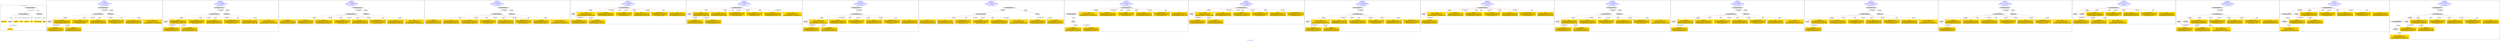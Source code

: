 digraph n0 {
fontcolor="blue"
remincross="true"
label="s22-s-moca.xml"
subgraph cluster_0 {
label="1-correct model"
n2[style="filled",color="white",fillcolor="lightgray",label="CulturalHeritageObject1"];
n3[shape="plaintext",style="filled",fillcolor="gold",label="creationDate"];
n4[style="filled",color="white",fillcolor="lightgray",label="Person1"];
n5[shape="plaintext",style="filled",fillcolor="gold",label="Dimensions"];
n6[shape="plaintext",style="filled",fillcolor="gold",label="Process"];
n7[shape="plaintext",style="filled",fillcolor="gold",label="Provenance"];
n8[shape="plaintext",style="filled",fillcolor="gold",label="title"];
n9[shape="plaintext",style="filled",fillcolor="gold",label="Assension_Number"];
n10[shape="plaintext",style="filled",fillcolor="gold",label="Artist_Name"];
n11[style="filled",color="white",fillcolor="lightgray",label="EuropeanaAggregation1"];
n12[style="filled",color="white",fillcolor="lightgray",label="WebResource1"];
n13[shape="plaintext",style="filled",fillcolor="gold",label="image"];
}
subgraph cluster_1 {
label="candidate 0\nlink coherence:1.0\nnode coherence:1.0\nconfidence:0.5506748603914564\nmapping score:0.6210582867971521\ncost:10.99951\n-precision:0.82-recall:0.82"
n15[style="filled",color="white",fillcolor="lightgray",label="CulturalHeritageObject1"];
n16[style="filled",color="white",fillcolor="lightgray",label="Person1"];
n17[style="filled",color="white",fillcolor="lightgray",label="EuropeanaAggregation1"];
n18[style="filled",color="white",fillcolor="lightgray",label="WebResource1"];
n19[shape="plaintext",style="filled",fillcolor="gold",label="Artist_Name\n[Person,nameOfThePerson,0.509]\n[CulturalHeritageObject,description,0.167]\n[CulturalHeritageObject,provenance,0.162]\n[CulturalHeritageObject,title,0.161]"];
n20[shape="plaintext",style="filled",fillcolor="gold",label="creationDate\n[Person,dateOfDeath,0.441]\n[CulturalHeritageObject,created,0.359]\n[CulturalHeritageObject,provenance,0.153]\n[Person,biographicalInformation,0.048]"];
n21[shape="plaintext",style="filled",fillcolor="gold",label="Dimensions\n[CulturalHeritageObject,extent,0.771]\n[CulturalHeritageObject,accessionNumber,0.1]\n[CulturalHeritageObject,description,0.07]\n[CulturalHeritageObject,medium,0.058]"];
n22[shape="plaintext",style="filled",fillcolor="gold",label="Provenance\n[CulturalHeritageObject,provenance,0.488]\n[CulturalHeritageObject,title,0.23]\n[CulturalHeritageObject,description,0.147]\n[Concept,prefLabel,0.135]"];
n23[shape="plaintext",style="filled",fillcolor="gold",label="image\n[WebResource,classLink,0.557]\n[Document,classLink,0.355]\n[CulturalHeritageObject,provenance,0.056]\n[CulturalHeritageObject,accessionNumber,0.032]"];
n24[shape="plaintext",style="filled",fillcolor="gold",label="Process\n[CulturalHeritageObject,medium,0.77]\n[CulturalHeritageObject,description,0.113]\n[Person,biographicalInformation,0.064]\n[CulturalHeritageObject,provenance,0.053]"];
n25[shape="plaintext",style="filled",fillcolor="gold",label="Assension_Number\n[CulturalHeritageObject,provenance,0.505]\n[CulturalHeritageObject,title,0.203]\n[CulturalHeritageObject,description,0.149]\n[Concept,prefLabel,0.143]"];
n26[shape="plaintext",style="filled",fillcolor="gold",label="title\n[CulturalHeritageObject,title,0.364]\n[CulturalHeritageObject,description,0.351]\n[Person,biographicalInformation,0.189]\n[CulturalHeritageObject,provenance,0.096]"];
}
subgraph cluster_2 {
label="candidate 1\nlink coherence:1.0\nnode coherence:1.0\nconfidence:0.5506748603914564\nmapping score:0.6210582867971521\ncost:10.99965\n-precision:0.82-recall:0.82"
n28[style="filled",color="white",fillcolor="lightgray",label="CulturalHeritageObject1"];
n29[style="filled",color="white",fillcolor="lightgray",label="Person1"];
n30[style="filled",color="white",fillcolor="lightgray",label="EuropeanaAggregation1"];
n31[style="filled",color="white",fillcolor="lightgray",label="WebResource2"];
n32[shape="plaintext",style="filled",fillcolor="gold",label="Artist_Name\n[Person,nameOfThePerson,0.509]\n[CulturalHeritageObject,description,0.167]\n[CulturalHeritageObject,provenance,0.162]\n[CulturalHeritageObject,title,0.161]"];
n33[shape="plaintext",style="filled",fillcolor="gold",label="creationDate\n[Person,dateOfDeath,0.441]\n[CulturalHeritageObject,created,0.359]\n[CulturalHeritageObject,provenance,0.153]\n[Person,biographicalInformation,0.048]"];
n34[shape="plaintext",style="filled",fillcolor="gold",label="image\n[WebResource,classLink,0.557]\n[Document,classLink,0.355]\n[CulturalHeritageObject,provenance,0.056]\n[CulturalHeritageObject,accessionNumber,0.032]"];
n35[shape="plaintext",style="filled",fillcolor="gold",label="Dimensions\n[CulturalHeritageObject,extent,0.771]\n[CulturalHeritageObject,accessionNumber,0.1]\n[CulturalHeritageObject,description,0.07]\n[CulturalHeritageObject,medium,0.058]"];
n36[shape="plaintext",style="filled",fillcolor="gold",label="Provenance\n[CulturalHeritageObject,provenance,0.488]\n[CulturalHeritageObject,title,0.23]\n[CulturalHeritageObject,description,0.147]\n[Concept,prefLabel,0.135]"];
n37[shape="plaintext",style="filled",fillcolor="gold",label="Process\n[CulturalHeritageObject,medium,0.77]\n[CulturalHeritageObject,description,0.113]\n[Person,biographicalInformation,0.064]\n[CulturalHeritageObject,provenance,0.053]"];
n38[shape="plaintext",style="filled",fillcolor="gold",label="Assension_Number\n[CulturalHeritageObject,provenance,0.505]\n[CulturalHeritageObject,title,0.203]\n[CulturalHeritageObject,description,0.149]\n[Concept,prefLabel,0.143]"];
n39[shape="plaintext",style="filled",fillcolor="gold",label="title\n[CulturalHeritageObject,title,0.364]\n[CulturalHeritageObject,description,0.351]\n[Person,biographicalInformation,0.189]\n[CulturalHeritageObject,provenance,0.096]"];
}
subgraph cluster_3 {
label="candidate 10\nlink coherence:1.0\nnode coherence:1.0\nconfidence:0.49768461885653004\nmapping score:0.62422820628551\ncost:9.9997\n-precision:0.8-recall:0.73"
n41[style="filled",color="white",fillcolor="lightgray",label="EuropeanaAggregation1"];
n42[style="filled",color="white",fillcolor="lightgray",label="CulturalHeritageObject1"];
n43[style="filled",color="white",fillcolor="lightgray",label="WebResource1"];
n44[shape="plaintext",style="filled",fillcolor="gold",label="creationDate\n[Person,dateOfDeath,0.441]\n[CulturalHeritageObject,created,0.359]\n[CulturalHeritageObject,provenance,0.153]\n[Person,biographicalInformation,0.048]"];
n45[shape="plaintext",style="filled",fillcolor="gold",label="Artist_Name\n[Person,nameOfThePerson,0.509]\n[CulturalHeritageObject,description,0.167]\n[CulturalHeritageObject,provenance,0.162]\n[CulturalHeritageObject,title,0.161]"];
n46[shape="plaintext",style="filled",fillcolor="gold",label="Dimensions\n[CulturalHeritageObject,extent,0.771]\n[CulturalHeritageObject,accessionNumber,0.1]\n[CulturalHeritageObject,description,0.07]\n[CulturalHeritageObject,medium,0.058]"];
n47[shape="plaintext",style="filled",fillcolor="gold",label="Provenance\n[CulturalHeritageObject,provenance,0.488]\n[CulturalHeritageObject,title,0.23]\n[CulturalHeritageObject,description,0.147]\n[Concept,prefLabel,0.135]"];
n48[shape="plaintext",style="filled",fillcolor="gold",label="image\n[WebResource,classLink,0.557]\n[Document,classLink,0.355]\n[CulturalHeritageObject,provenance,0.056]\n[CulturalHeritageObject,accessionNumber,0.032]"];
n49[shape="plaintext",style="filled",fillcolor="gold",label="Process\n[CulturalHeritageObject,medium,0.77]\n[CulturalHeritageObject,description,0.113]\n[Person,biographicalInformation,0.064]\n[CulturalHeritageObject,provenance,0.053]"];
n50[shape="plaintext",style="filled",fillcolor="gold",label="Assension_Number\n[CulturalHeritageObject,provenance,0.505]\n[CulturalHeritageObject,title,0.203]\n[CulturalHeritageObject,description,0.149]\n[Concept,prefLabel,0.143]"];
n51[shape="plaintext",style="filled",fillcolor="gold",label="title\n[CulturalHeritageObject,title,0.364]\n[CulturalHeritageObject,description,0.351]\n[Person,biographicalInformation,0.189]\n[CulturalHeritageObject,provenance,0.096]"];
}
subgraph cluster_4 {
label="candidate 11\nlink coherence:1.0\nnode coherence:1.0\nconfidence:0.49536230987787516\nmapping score:0.6234541032926251\ncost:9.9997\n-precision:0.7-recall:0.64"
n53[style="filled",color="white",fillcolor="lightgray",label="EuropeanaAggregation1"];
n54[style="filled",color="white",fillcolor="lightgray",label="CulturalHeritageObject1"];
n55[style="filled",color="white",fillcolor="lightgray",label="WebResource1"];
n56[shape="plaintext",style="filled",fillcolor="gold",label="creationDate\n[Person,dateOfDeath,0.441]\n[CulturalHeritageObject,created,0.359]\n[CulturalHeritageObject,provenance,0.153]\n[Person,biographicalInformation,0.048]"];
n57[shape="plaintext",style="filled",fillcolor="gold",label="title\n[CulturalHeritageObject,title,0.364]\n[CulturalHeritageObject,description,0.351]\n[Person,biographicalInformation,0.189]\n[CulturalHeritageObject,provenance,0.096]"];
n58[shape="plaintext",style="filled",fillcolor="gold",label="Dimensions\n[CulturalHeritageObject,extent,0.771]\n[CulturalHeritageObject,accessionNumber,0.1]\n[CulturalHeritageObject,description,0.07]\n[CulturalHeritageObject,medium,0.058]"];
n59[shape="plaintext",style="filled",fillcolor="gold",label="Provenance\n[CulturalHeritageObject,provenance,0.488]\n[CulturalHeritageObject,title,0.23]\n[CulturalHeritageObject,description,0.147]\n[Concept,prefLabel,0.135]"];
n60[shape="plaintext",style="filled",fillcolor="gold",label="image\n[WebResource,classLink,0.557]\n[Document,classLink,0.355]\n[CulturalHeritageObject,provenance,0.056]\n[CulturalHeritageObject,accessionNumber,0.032]"];
n61[shape="plaintext",style="filled",fillcolor="gold",label="Process\n[CulturalHeritageObject,medium,0.77]\n[CulturalHeritageObject,description,0.113]\n[Person,biographicalInformation,0.064]\n[CulturalHeritageObject,provenance,0.053]"];
n62[shape="plaintext",style="filled",fillcolor="gold",label="Assension_Number\n[CulturalHeritageObject,provenance,0.505]\n[CulturalHeritageObject,title,0.203]\n[CulturalHeritageObject,description,0.149]\n[Concept,prefLabel,0.143]"];
n63[shape="plaintext",style="filled",fillcolor="gold",label="Artist_Name\n[Person,nameOfThePerson,0.509]\n[CulturalHeritageObject,description,0.167]\n[CulturalHeritageObject,provenance,0.162]\n[CulturalHeritageObject,title,0.161]"];
}
subgraph cluster_5 {
label="candidate 12\nlink coherence:1.0\nnode coherence:1.0\nconfidence:0.4849795145654462\nmapping score:0.6199931715218154\ncost:8.99981\n-precision:0.67-recall:0.55"
n65[style="filled",color="white",fillcolor="lightgray",label="CulturalHeritageObject1"];
n66[style="filled",color="white",fillcolor="lightgray",label="Person1"];
n67[shape="plaintext",style="filled",fillcolor="gold",label="Artist_Name\n[Person,nameOfThePerson,0.509]\n[CulturalHeritageObject,description,0.167]\n[CulturalHeritageObject,provenance,0.162]\n[CulturalHeritageObject,title,0.161]"];
n68[shape="plaintext",style="filled",fillcolor="gold",label="image\n[WebResource,classLink,0.557]\n[Document,classLink,0.355]\n[CulturalHeritageObject,provenance,0.056]\n[CulturalHeritageObject,accessionNumber,0.032]"];
n69[shape="plaintext",style="filled",fillcolor="gold",label="creationDate\n[Person,dateOfDeath,0.441]\n[CulturalHeritageObject,created,0.359]\n[CulturalHeritageObject,provenance,0.153]\n[Person,biographicalInformation,0.048]"];
n70[shape="plaintext",style="filled",fillcolor="gold",label="Dimensions\n[CulturalHeritageObject,extent,0.771]\n[CulturalHeritageObject,accessionNumber,0.1]\n[CulturalHeritageObject,description,0.07]\n[CulturalHeritageObject,medium,0.058]"];
n71[shape="plaintext",style="filled",fillcolor="gold",label="Provenance\n[CulturalHeritageObject,provenance,0.488]\n[CulturalHeritageObject,title,0.23]\n[CulturalHeritageObject,description,0.147]\n[Concept,prefLabel,0.135]"];
n72[shape="plaintext",style="filled",fillcolor="gold",label="Process\n[CulturalHeritageObject,medium,0.77]\n[CulturalHeritageObject,description,0.113]\n[Person,biographicalInformation,0.064]\n[CulturalHeritageObject,provenance,0.053]"];
n73[shape="plaintext",style="filled",fillcolor="gold",label="Assension_Number\n[CulturalHeritageObject,provenance,0.505]\n[CulturalHeritageObject,title,0.203]\n[CulturalHeritageObject,description,0.149]\n[Concept,prefLabel,0.143]"];
n74[shape="plaintext",style="filled",fillcolor="gold",label="title\n[CulturalHeritageObject,title,0.364]\n[CulturalHeritageObject,description,0.351]\n[Person,biographicalInformation,0.189]\n[CulturalHeritageObject,provenance,0.096]"];
}
subgraph cluster_6 {
label="candidate 13\nlink coherence:1.0\nnode coherence:1.0\nconfidence:0.4849795145654462\nmapping score:0.6199931715218154\ncost:9.0\n-precision:0.67-recall:0.55"
n76[style="filled",color="white",fillcolor="lightgray",label="CulturalHeritageObject2"];
n77[style="filled",color="white",fillcolor="lightgray",label="Person2"];
n78[shape="plaintext",style="filled",fillcolor="gold",label="Process\n[CulturalHeritageObject,medium,0.77]\n[CulturalHeritageObject,description,0.113]\n[Person,biographicalInformation,0.064]\n[CulturalHeritageObject,provenance,0.053]"];
n79[shape="plaintext",style="filled",fillcolor="gold",label="title\n[CulturalHeritageObject,title,0.364]\n[CulturalHeritageObject,description,0.351]\n[Person,biographicalInformation,0.189]\n[CulturalHeritageObject,provenance,0.096]"];
n80[shape="plaintext",style="filled",fillcolor="gold",label="Assension_Number\n[CulturalHeritageObject,provenance,0.505]\n[CulturalHeritageObject,title,0.203]\n[CulturalHeritageObject,description,0.149]\n[Concept,prefLabel,0.143]"];
n81[shape="plaintext",style="filled",fillcolor="gold",label="creationDate\n[Person,dateOfDeath,0.441]\n[CulturalHeritageObject,created,0.359]\n[CulturalHeritageObject,provenance,0.153]\n[Person,biographicalInformation,0.048]"];
n82[shape="plaintext",style="filled",fillcolor="gold",label="Provenance\n[CulturalHeritageObject,provenance,0.488]\n[CulturalHeritageObject,title,0.23]\n[CulturalHeritageObject,description,0.147]\n[Concept,prefLabel,0.135]"];
n83[shape="plaintext",style="filled",fillcolor="gold",label="Artist_Name\n[Person,nameOfThePerson,0.509]\n[CulturalHeritageObject,description,0.167]\n[CulturalHeritageObject,provenance,0.162]\n[CulturalHeritageObject,title,0.161]"];
n84[shape="plaintext",style="filled",fillcolor="gold",label="Dimensions\n[CulturalHeritageObject,extent,0.771]\n[CulturalHeritageObject,accessionNumber,0.1]\n[CulturalHeritageObject,description,0.07]\n[CulturalHeritageObject,medium,0.058]"];
n85[shape="plaintext",style="filled",fillcolor="gold",label="image\n[WebResource,classLink,0.557]\n[Document,classLink,0.355]\n[CulturalHeritageObject,provenance,0.056]\n[CulturalHeritageObject,accessionNumber,0.032]"];
}
subgraph cluster_7 {
label="candidate 14\nlink coherence:1.0\nnode coherence:1.0\nconfidence:0.4849795145654462\nmapping score:0.6199931715218154\ncost:9.99966\n-precision:0.7-recall:0.64"
n87[style="filled",color="white",fillcolor="lightgray",label="CulturalHeritageObject1"];
n88[style="filled",color="white",fillcolor="lightgray",label="Person1"];
n89[style="filled",color="white",fillcolor="lightgray",label="EuropeanaAggregation1"];
n90[shape="plaintext",style="filled",fillcolor="gold",label="Artist_Name\n[Person,nameOfThePerson,0.509]\n[CulturalHeritageObject,description,0.167]\n[CulturalHeritageObject,provenance,0.162]\n[CulturalHeritageObject,title,0.161]"];
n91[shape="plaintext",style="filled",fillcolor="gold",label="image\n[WebResource,classLink,0.557]\n[Document,classLink,0.355]\n[CulturalHeritageObject,provenance,0.056]\n[CulturalHeritageObject,accessionNumber,0.032]"];
n92[shape="plaintext",style="filled",fillcolor="gold",label="creationDate\n[Person,dateOfDeath,0.441]\n[CulturalHeritageObject,created,0.359]\n[CulturalHeritageObject,provenance,0.153]\n[Person,biographicalInformation,0.048]"];
n93[shape="plaintext",style="filled",fillcolor="gold",label="Dimensions\n[CulturalHeritageObject,extent,0.771]\n[CulturalHeritageObject,accessionNumber,0.1]\n[CulturalHeritageObject,description,0.07]\n[CulturalHeritageObject,medium,0.058]"];
n94[shape="plaintext",style="filled",fillcolor="gold",label="Provenance\n[CulturalHeritageObject,provenance,0.488]\n[CulturalHeritageObject,title,0.23]\n[CulturalHeritageObject,description,0.147]\n[Concept,prefLabel,0.135]"];
n95[shape="plaintext",style="filled",fillcolor="gold",label="Process\n[CulturalHeritageObject,medium,0.77]\n[CulturalHeritageObject,description,0.113]\n[Person,biographicalInformation,0.064]\n[CulturalHeritageObject,provenance,0.053]"];
n96[shape="plaintext",style="filled",fillcolor="gold",label="Assension_Number\n[CulturalHeritageObject,provenance,0.505]\n[CulturalHeritageObject,title,0.203]\n[CulturalHeritageObject,description,0.149]\n[Concept,prefLabel,0.143]"];
n97[shape="plaintext",style="filled",fillcolor="gold",label="title\n[CulturalHeritageObject,title,0.364]\n[CulturalHeritageObject,description,0.351]\n[Person,biographicalInformation,0.189]\n[CulturalHeritageObject,provenance,0.096]"];
}
subgraph cluster_8 {
label="candidate 15\nlink coherence:1.0\nnode coherence:1.0\nconfidence:0.4849795145654462\nmapping score:0.6199931715218154\ncost:9.99978\n-precision:0.5-recall:0.45"
n99[style="filled",color="white",fillcolor="lightgray",label="CulturalHeritageObject1"];
n100[style="filled",color="white",fillcolor="lightgray",label="CulturalHeritageObject2"];
n101[style="filled",color="white",fillcolor="lightgray",label="Person1"];
n102[shape="plaintext",style="filled",fillcolor="gold",label="Process\n[CulturalHeritageObject,medium,0.77]\n[CulturalHeritageObject,description,0.113]\n[Person,biographicalInformation,0.064]\n[CulturalHeritageObject,provenance,0.053]"];
n103[shape="plaintext",style="filled",fillcolor="gold",label="Artist_Name\n[Person,nameOfThePerson,0.509]\n[CulturalHeritageObject,description,0.167]\n[CulturalHeritageObject,provenance,0.162]\n[CulturalHeritageObject,title,0.161]"];
n104[shape="plaintext",style="filled",fillcolor="gold",label="title\n[CulturalHeritageObject,title,0.364]\n[CulturalHeritageObject,description,0.351]\n[Person,biographicalInformation,0.189]\n[CulturalHeritageObject,provenance,0.096]"];
n105[shape="plaintext",style="filled",fillcolor="gold",label="Assension_Number\n[CulturalHeritageObject,provenance,0.505]\n[CulturalHeritageObject,title,0.203]\n[CulturalHeritageObject,description,0.149]\n[Concept,prefLabel,0.143]"];
n106[shape="plaintext",style="filled",fillcolor="gold",label="creationDate\n[Person,dateOfDeath,0.441]\n[CulturalHeritageObject,created,0.359]\n[CulturalHeritageObject,provenance,0.153]\n[Person,biographicalInformation,0.048]"];
n107[shape="plaintext",style="filled",fillcolor="gold",label="Provenance\n[CulturalHeritageObject,provenance,0.488]\n[CulturalHeritageObject,title,0.23]\n[CulturalHeritageObject,description,0.147]\n[Concept,prefLabel,0.135]"];
n108[shape="plaintext",style="filled",fillcolor="gold",label="Dimensions\n[CulturalHeritageObject,extent,0.771]\n[CulturalHeritageObject,accessionNumber,0.1]\n[CulturalHeritageObject,description,0.07]\n[CulturalHeritageObject,medium,0.058]"];
n109[shape="plaintext",style="filled",fillcolor="gold",label="image\n[WebResource,classLink,0.557]\n[Document,classLink,0.355]\n[CulturalHeritageObject,provenance,0.056]\n[CulturalHeritageObject,accessionNumber,0.032]"];
}
subgraph cluster_9 {
label="candidate 16\nlink coherence:1.0\nnode coherence:1.0\nconfidence:0.4849795145654462\nmapping score:0.6199931715218154\ncost:9.99997\n-precision:0.5-recall:0.45"
n111[style="filled",color="white",fillcolor="lightgray",label="CulturalHeritageObject1"];
n112[style="filled",color="white",fillcolor="lightgray",label="CulturalHeritageObject2"];
n113[style="filled",color="white",fillcolor="lightgray",label="Person2"];
n114[shape="plaintext",style="filled",fillcolor="gold",label="image\n[WebResource,classLink,0.557]\n[Document,classLink,0.355]\n[CulturalHeritageObject,provenance,0.056]\n[CulturalHeritageObject,accessionNumber,0.032]"];
n115[shape="plaintext",style="filled",fillcolor="gold",label="creationDate\n[Person,dateOfDeath,0.441]\n[CulturalHeritageObject,created,0.359]\n[CulturalHeritageObject,provenance,0.153]\n[Person,biographicalInformation,0.048]"];
n116[shape="plaintext",style="filled",fillcolor="gold",label="Dimensions\n[CulturalHeritageObject,extent,0.771]\n[CulturalHeritageObject,accessionNumber,0.1]\n[CulturalHeritageObject,description,0.07]\n[CulturalHeritageObject,medium,0.058]"];
n117[shape="plaintext",style="filled",fillcolor="gold",label="Provenance\n[CulturalHeritageObject,provenance,0.488]\n[CulturalHeritageObject,title,0.23]\n[CulturalHeritageObject,description,0.147]\n[Concept,prefLabel,0.135]"];
n118[shape="plaintext",style="filled",fillcolor="gold",label="Artist_Name\n[Person,nameOfThePerson,0.509]\n[CulturalHeritageObject,description,0.167]\n[CulturalHeritageObject,provenance,0.162]\n[CulturalHeritageObject,title,0.161]"];
n119[shape="plaintext",style="filled",fillcolor="gold",label="Process\n[CulturalHeritageObject,medium,0.77]\n[CulturalHeritageObject,description,0.113]\n[Person,biographicalInformation,0.064]\n[CulturalHeritageObject,provenance,0.053]"];
n120[shape="plaintext",style="filled",fillcolor="gold",label="Assension_Number\n[CulturalHeritageObject,provenance,0.505]\n[CulturalHeritageObject,title,0.203]\n[CulturalHeritageObject,description,0.149]\n[Concept,prefLabel,0.143]"];
n121[shape="plaintext",style="filled",fillcolor="gold",label="title\n[CulturalHeritageObject,title,0.364]\n[CulturalHeritageObject,description,0.351]\n[Person,biographicalInformation,0.189]\n[CulturalHeritageObject,provenance,0.096]"];
}
subgraph cluster_10 {
label="candidate 17\nlink coherence:1.0\nnode coherence:1.0\nconfidence:0.4833930790363911\nmapping score:0.6194643596787971\ncost:8.99981\n-precision:0.56-recall:0.45"
n123[style="filled",color="white",fillcolor="lightgray",label="CulturalHeritageObject1"];
n124[style="filled",color="white",fillcolor="lightgray",label="Person1"];
n125[shape="plaintext",style="filled",fillcolor="gold",label="Artist_Name\n[Person,nameOfThePerson,0.509]\n[CulturalHeritageObject,description,0.167]\n[CulturalHeritageObject,provenance,0.162]\n[CulturalHeritageObject,title,0.161]"];
n126[shape="plaintext",style="filled",fillcolor="gold",label="image\n[WebResource,classLink,0.557]\n[Document,classLink,0.355]\n[CulturalHeritageObject,provenance,0.056]\n[CulturalHeritageObject,accessionNumber,0.032]"];
n127[shape="plaintext",style="filled",fillcolor="gold",label="title\n[CulturalHeritageObject,title,0.364]\n[CulturalHeritageObject,description,0.351]\n[Person,biographicalInformation,0.189]\n[CulturalHeritageObject,provenance,0.096]"];
n128[shape="plaintext",style="filled",fillcolor="gold",label="creationDate\n[Person,dateOfDeath,0.441]\n[CulturalHeritageObject,created,0.359]\n[CulturalHeritageObject,provenance,0.153]\n[Person,biographicalInformation,0.048]"];
n129[shape="plaintext",style="filled",fillcolor="gold",label="Dimensions\n[CulturalHeritageObject,extent,0.771]\n[CulturalHeritageObject,accessionNumber,0.1]\n[CulturalHeritageObject,description,0.07]\n[CulturalHeritageObject,medium,0.058]"];
n130[shape="plaintext",style="filled",fillcolor="gold",label="Provenance\n[CulturalHeritageObject,provenance,0.488]\n[CulturalHeritageObject,title,0.23]\n[CulturalHeritageObject,description,0.147]\n[Concept,prefLabel,0.135]"];
n131[shape="plaintext",style="filled",fillcolor="gold",label="Process\n[CulturalHeritageObject,medium,0.77]\n[CulturalHeritageObject,description,0.113]\n[Person,biographicalInformation,0.064]\n[CulturalHeritageObject,provenance,0.053]"];
n132[shape="plaintext",style="filled",fillcolor="gold",label="Assension_Number\n[CulturalHeritageObject,provenance,0.505]\n[CulturalHeritageObject,title,0.203]\n[CulturalHeritageObject,description,0.149]\n[Concept,prefLabel,0.143]"];
}
subgraph cluster_11 {
label="candidate 18\nlink coherence:1.0\nnode coherence:1.0\nconfidence:0.4833930790363911\nmapping score:0.6194643596787971\ncost:9.99966\n-precision:0.6-recall:0.55"
n134[style="filled",color="white",fillcolor="lightgray",label="CulturalHeritageObject1"];
n135[style="filled",color="white",fillcolor="lightgray",label="Person1"];
n136[style="filled",color="white",fillcolor="lightgray",label="EuropeanaAggregation1"];
n137[shape="plaintext",style="filled",fillcolor="gold",label="Artist_Name\n[Person,nameOfThePerson,0.509]\n[CulturalHeritageObject,description,0.167]\n[CulturalHeritageObject,provenance,0.162]\n[CulturalHeritageObject,title,0.161]"];
n138[shape="plaintext",style="filled",fillcolor="gold",label="image\n[WebResource,classLink,0.557]\n[Document,classLink,0.355]\n[CulturalHeritageObject,provenance,0.056]\n[CulturalHeritageObject,accessionNumber,0.032]"];
n139[shape="plaintext",style="filled",fillcolor="gold",label="title\n[CulturalHeritageObject,title,0.364]\n[CulturalHeritageObject,description,0.351]\n[Person,biographicalInformation,0.189]\n[CulturalHeritageObject,provenance,0.096]"];
n140[shape="plaintext",style="filled",fillcolor="gold",label="creationDate\n[Person,dateOfDeath,0.441]\n[CulturalHeritageObject,created,0.359]\n[CulturalHeritageObject,provenance,0.153]\n[Person,biographicalInformation,0.048]"];
n141[shape="plaintext",style="filled",fillcolor="gold",label="Dimensions\n[CulturalHeritageObject,extent,0.771]\n[CulturalHeritageObject,accessionNumber,0.1]\n[CulturalHeritageObject,description,0.07]\n[CulturalHeritageObject,medium,0.058]"];
n142[shape="plaintext",style="filled",fillcolor="gold",label="Provenance\n[CulturalHeritageObject,provenance,0.488]\n[CulturalHeritageObject,title,0.23]\n[CulturalHeritageObject,description,0.147]\n[Concept,prefLabel,0.135]"];
n143[shape="plaintext",style="filled",fillcolor="gold",label="Process\n[CulturalHeritageObject,medium,0.77]\n[CulturalHeritageObject,description,0.113]\n[Person,biographicalInformation,0.064]\n[CulturalHeritageObject,provenance,0.053]"];
n144[shape="plaintext",style="filled",fillcolor="gold",label="Assension_Number\n[CulturalHeritageObject,provenance,0.505]\n[CulturalHeritageObject,title,0.203]\n[CulturalHeritageObject,description,0.149]\n[Concept,prefLabel,0.143]"];
}
subgraph cluster_12 {
label="candidate 19\nlink coherence:1.0\nnode coherence:1.0\nconfidence:0.4747322581217517\nmapping score:0.6165774193739172\ncost:8.99981\n-precision:0.78-recall:0.64"
n146[style="filled",color="white",fillcolor="lightgray",label="CulturalHeritageObject1"];
n147[style="filled",color="white",fillcolor="lightgray",label="Person1"];
n148[shape="plaintext",style="filled",fillcolor="gold",label="Artist_Name\n[Person,nameOfThePerson,0.509]\n[CulturalHeritageObject,description,0.167]\n[CulturalHeritageObject,provenance,0.162]\n[CulturalHeritageObject,title,0.161]"];
n149[shape="plaintext",style="filled",fillcolor="gold",label="image\n[WebResource,classLink,0.557]\n[Document,classLink,0.355]\n[CulturalHeritageObject,provenance,0.056]\n[CulturalHeritageObject,accessionNumber,0.032]"];
n150[shape="plaintext",style="filled",fillcolor="gold",label="creationDate\n[Person,dateOfDeath,0.441]\n[CulturalHeritageObject,created,0.359]\n[CulturalHeritageObject,provenance,0.153]\n[Person,biographicalInformation,0.048]"];
n151[shape="plaintext",style="filled",fillcolor="gold",label="Dimensions\n[CulturalHeritageObject,extent,0.771]\n[CulturalHeritageObject,accessionNumber,0.1]\n[CulturalHeritageObject,description,0.07]\n[CulturalHeritageObject,medium,0.058]"];
n152[shape="plaintext",style="filled",fillcolor="gold",label="Provenance\n[CulturalHeritageObject,provenance,0.488]\n[CulturalHeritageObject,title,0.23]\n[CulturalHeritageObject,description,0.147]\n[Concept,prefLabel,0.135]"];
n153[shape="plaintext",style="filled",fillcolor="gold",label="Process\n[CulturalHeritageObject,medium,0.77]\n[CulturalHeritageObject,description,0.113]\n[Person,biographicalInformation,0.064]\n[CulturalHeritageObject,provenance,0.053]"];
n154[shape="plaintext",style="filled",fillcolor="gold",label="Assension_Number\n[CulturalHeritageObject,provenance,0.505]\n[CulturalHeritageObject,title,0.203]\n[CulturalHeritageObject,description,0.149]\n[Concept,prefLabel,0.143]"];
n155[shape="plaintext",style="filled",fillcolor="gold",label="title\n[CulturalHeritageObject,title,0.364]\n[CulturalHeritageObject,description,0.351]\n[Person,biographicalInformation,0.189]\n[CulturalHeritageObject,provenance,0.096]"];
}
subgraph cluster_13 {
label="candidate 2\nlink coherence:1.0\nnode coherence:1.0\nconfidence:0.5490884248624014\nmapping score:0.6205294749541338\ncost:10.99951\n-precision:0.73-recall:0.73"
n157[style="filled",color="white",fillcolor="lightgray",label="CulturalHeritageObject1"];
n158[style="filled",color="white",fillcolor="lightgray",label="Person1"];
n159[style="filled",color="white",fillcolor="lightgray",label="EuropeanaAggregation1"];
n160[style="filled",color="white",fillcolor="lightgray",label="WebResource1"];
n161[shape="plaintext",style="filled",fillcolor="gold",label="Artist_Name\n[Person,nameOfThePerson,0.509]\n[CulturalHeritageObject,description,0.167]\n[CulturalHeritageObject,provenance,0.162]\n[CulturalHeritageObject,title,0.161]"];
n162[shape="plaintext",style="filled",fillcolor="gold",label="title\n[CulturalHeritageObject,title,0.364]\n[CulturalHeritageObject,description,0.351]\n[Person,biographicalInformation,0.189]\n[CulturalHeritageObject,provenance,0.096]"];
n163[shape="plaintext",style="filled",fillcolor="gold",label="creationDate\n[Person,dateOfDeath,0.441]\n[CulturalHeritageObject,created,0.359]\n[CulturalHeritageObject,provenance,0.153]\n[Person,biographicalInformation,0.048]"];
n164[shape="plaintext",style="filled",fillcolor="gold",label="Dimensions\n[CulturalHeritageObject,extent,0.771]\n[CulturalHeritageObject,accessionNumber,0.1]\n[CulturalHeritageObject,description,0.07]\n[CulturalHeritageObject,medium,0.058]"];
n165[shape="plaintext",style="filled",fillcolor="gold",label="Provenance\n[CulturalHeritageObject,provenance,0.488]\n[CulturalHeritageObject,title,0.23]\n[CulturalHeritageObject,description,0.147]\n[Concept,prefLabel,0.135]"];
n166[shape="plaintext",style="filled",fillcolor="gold",label="image\n[WebResource,classLink,0.557]\n[Document,classLink,0.355]\n[CulturalHeritageObject,provenance,0.056]\n[CulturalHeritageObject,accessionNumber,0.032]"];
n167[shape="plaintext",style="filled",fillcolor="gold",label="Process\n[CulturalHeritageObject,medium,0.77]\n[CulturalHeritageObject,description,0.113]\n[Person,biographicalInformation,0.064]\n[CulturalHeritageObject,provenance,0.053]"];
n168[shape="plaintext",style="filled",fillcolor="gold",label="Assension_Number\n[CulturalHeritageObject,provenance,0.505]\n[CulturalHeritageObject,title,0.203]\n[CulturalHeritageObject,description,0.149]\n[Concept,prefLabel,0.143]"];
}
subgraph cluster_14 {
label="candidate 3\nlink coherence:1.0\nnode coherence:1.0\nconfidence:0.5404276039477619\nmapping score:0.6176425346492539\ncost:10.99951\n-precision:0.91-recall:0.91"
n170[style="filled",color="white",fillcolor="lightgray",label="CulturalHeritageObject1"];
n171[style="filled",color="white",fillcolor="lightgray",label="Person1"];
n172[style="filled",color="white",fillcolor="lightgray",label="EuropeanaAggregation1"];
n173[style="filled",color="white",fillcolor="lightgray",label="WebResource1"];
n174[shape="plaintext",style="filled",fillcolor="gold",label="Artist_Name\n[Person,nameOfThePerson,0.509]\n[CulturalHeritageObject,description,0.167]\n[CulturalHeritageObject,provenance,0.162]\n[CulturalHeritageObject,title,0.161]"];
n175[shape="plaintext",style="filled",fillcolor="gold",label="creationDate\n[Person,dateOfDeath,0.441]\n[CulturalHeritageObject,created,0.359]\n[CulturalHeritageObject,provenance,0.153]\n[Person,biographicalInformation,0.048]"];
n176[shape="plaintext",style="filled",fillcolor="gold",label="Dimensions\n[CulturalHeritageObject,extent,0.771]\n[CulturalHeritageObject,accessionNumber,0.1]\n[CulturalHeritageObject,description,0.07]\n[CulturalHeritageObject,medium,0.058]"];
n177[shape="plaintext",style="filled",fillcolor="gold",label="Provenance\n[CulturalHeritageObject,provenance,0.488]\n[CulturalHeritageObject,title,0.23]\n[CulturalHeritageObject,description,0.147]\n[Concept,prefLabel,0.135]"];
n178[shape="plaintext",style="filled",fillcolor="gold",label="image\n[WebResource,classLink,0.557]\n[Document,classLink,0.355]\n[CulturalHeritageObject,provenance,0.056]\n[CulturalHeritageObject,accessionNumber,0.032]"];
n179[shape="plaintext",style="filled",fillcolor="gold",label="Process\n[CulturalHeritageObject,medium,0.77]\n[CulturalHeritageObject,description,0.113]\n[Person,biographicalInformation,0.064]\n[CulturalHeritageObject,provenance,0.053]"];
n180[shape="plaintext",style="filled",fillcolor="gold",label="Assension_Number\n[CulturalHeritageObject,provenance,0.505]\n[CulturalHeritageObject,title,0.203]\n[CulturalHeritageObject,description,0.149]\n[Concept,prefLabel,0.143]"];
n181[shape="plaintext",style="filled",fillcolor="gold",label="title\n[CulturalHeritageObject,title,0.364]\n[CulturalHeritageObject,description,0.351]\n[Person,biographicalInformation,0.189]\n[CulturalHeritageObject,provenance,0.096]"];
}
subgraph cluster_15 {
label="candidate 4\nlink coherence:1.0\nnode coherence:1.0\nconfidence:0.5404276039477619\nmapping score:0.6176425346492539\ncost:10.99965\n-precision:0.91-recall:0.91"
n183[style="filled",color="white",fillcolor="lightgray",label="CulturalHeritageObject1"];
n184[style="filled",color="white",fillcolor="lightgray",label="Person1"];
n185[style="filled",color="white",fillcolor="lightgray",label="EuropeanaAggregation1"];
n186[style="filled",color="white",fillcolor="lightgray",label="WebResource2"];
n187[shape="plaintext",style="filled",fillcolor="gold",label="Artist_Name\n[Person,nameOfThePerson,0.509]\n[CulturalHeritageObject,description,0.167]\n[CulturalHeritageObject,provenance,0.162]\n[CulturalHeritageObject,title,0.161]"];
n188[shape="plaintext",style="filled",fillcolor="gold",label="creationDate\n[Person,dateOfDeath,0.441]\n[CulturalHeritageObject,created,0.359]\n[CulturalHeritageObject,provenance,0.153]\n[Person,biographicalInformation,0.048]"];
n189[shape="plaintext",style="filled",fillcolor="gold",label="image\n[WebResource,classLink,0.557]\n[Document,classLink,0.355]\n[CulturalHeritageObject,provenance,0.056]\n[CulturalHeritageObject,accessionNumber,0.032]"];
n190[shape="plaintext",style="filled",fillcolor="gold",label="Dimensions\n[CulturalHeritageObject,extent,0.771]\n[CulturalHeritageObject,accessionNumber,0.1]\n[CulturalHeritageObject,description,0.07]\n[CulturalHeritageObject,medium,0.058]"];
n191[shape="plaintext",style="filled",fillcolor="gold",label="Provenance\n[CulturalHeritageObject,provenance,0.488]\n[CulturalHeritageObject,title,0.23]\n[CulturalHeritageObject,description,0.147]\n[Concept,prefLabel,0.135]"];
n192[shape="plaintext",style="filled",fillcolor="gold",label="Process\n[CulturalHeritageObject,medium,0.77]\n[CulturalHeritageObject,description,0.113]\n[Person,biographicalInformation,0.064]\n[CulturalHeritageObject,provenance,0.053]"];
n193[shape="plaintext",style="filled",fillcolor="gold",label="Assension_Number\n[CulturalHeritageObject,provenance,0.505]\n[CulturalHeritageObject,title,0.203]\n[CulturalHeritageObject,description,0.149]\n[Concept,prefLabel,0.143]"];
n194[shape="plaintext",style="filled",fillcolor="gold",label="title\n[CulturalHeritageObject,title,0.364]\n[CulturalHeritageObject,description,0.351]\n[Person,biographicalInformation,0.189]\n[CulturalHeritageObject,provenance,0.096]"];
}
subgraph cluster_16 {
label="candidate 5\nlink coherence:1.0\nnode coherence:1.0\nconfidence:0.5388411684187069\nmapping score:0.6171137228062357\ncost:10.99951\n-precision:0.82-recall:0.82"
n196[style="filled",color="white",fillcolor="lightgray",label="CulturalHeritageObject1"];
n197[style="filled",color="white",fillcolor="lightgray",label="Person1"];
n198[style="filled",color="white",fillcolor="lightgray",label="EuropeanaAggregation1"];
n199[style="filled",color="white",fillcolor="lightgray",label="WebResource1"];
n200[shape="plaintext",style="filled",fillcolor="gold",label="Artist_Name\n[Person,nameOfThePerson,0.509]\n[CulturalHeritageObject,description,0.167]\n[CulturalHeritageObject,provenance,0.162]\n[CulturalHeritageObject,title,0.161]"];
n201[shape="plaintext",style="filled",fillcolor="gold",label="creationDate\n[Person,dateOfDeath,0.441]\n[CulturalHeritageObject,created,0.359]\n[CulturalHeritageObject,provenance,0.153]\n[Person,biographicalInformation,0.048]"];
n202[shape="plaintext",style="filled",fillcolor="gold",label="title\n[CulturalHeritageObject,title,0.364]\n[CulturalHeritageObject,description,0.351]\n[Person,biographicalInformation,0.189]\n[CulturalHeritageObject,provenance,0.096]"];
n203[shape="plaintext",style="filled",fillcolor="gold",label="Dimensions\n[CulturalHeritageObject,extent,0.771]\n[CulturalHeritageObject,accessionNumber,0.1]\n[CulturalHeritageObject,description,0.07]\n[CulturalHeritageObject,medium,0.058]"];
n204[shape="plaintext",style="filled",fillcolor="gold",label="Provenance\n[CulturalHeritageObject,provenance,0.488]\n[CulturalHeritageObject,title,0.23]\n[CulturalHeritageObject,description,0.147]\n[Concept,prefLabel,0.135]"];
n205[shape="plaintext",style="filled",fillcolor="gold",label="image\n[WebResource,classLink,0.557]\n[Document,classLink,0.355]\n[CulturalHeritageObject,provenance,0.056]\n[CulturalHeritageObject,accessionNumber,0.032]"];
n206[shape="plaintext",style="filled",fillcolor="gold",label="Process\n[CulturalHeritageObject,medium,0.77]\n[CulturalHeritageObject,description,0.113]\n[Person,biographicalInformation,0.064]\n[CulturalHeritageObject,provenance,0.053]"];
n207[shape="plaintext",style="filled",fillcolor="gold",label="Assension_Number\n[CulturalHeritageObject,provenance,0.505]\n[CulturalHeritageObject,title,0.203]\n[CulturalHeritageObject,description,0.149]\n[Concept,prefLabel,0.143]"];
}
subgraph cluster_17 {
label="candidate 6\nlink coherence:1.0\nnode coherence:1.0\nconfidence:0.5253471539469605\nmapping score:0.6126157179823202\ncost:9.99978\n-precision:0.6-recall:0.55"
n209[style="filled",color="white",fillcolor="lightgray",label="CulturalHeritageObject1"];
n210[style="filled",color="white",fillcolor="lightgray",label="Person1"];
n211[style="filled",color="white",fillcolor="lightgray",label="Document1"];
n212[shape="plaintext",style="filled",fillcolor="gold",label="Artist_Name\n[Person,nameOfThePerson,0.509]\n[CulturalHeritageObject,description,0.167]\n[CulturalHeritageObject,provenance,0.162]\n[CulturalHeritageObject,title,0.161]"];
n213[shape="plaintext",style="filled",fillcolor="gold",label="creationDate\n[Person,dateOfDeath,0.441]\n[CulturalHeritageObject,created,0.359]\n[CulturalHeritageObject,provenance,0.153]\n[Person,biographicalInformation,0.048]"];
n214[shape="plaintext",style="filled",fillcolor="gold",label="Dimensions\n[CulturalHeritageObject,extent,0.771]\n[CulturalHeritageObject,accessionNumber,0.1]\n[CulturalHeritageObject,description,0.07]\n[CulturalHeritageObject,medium,0.058]"];
n215[shape="plaintext",style="filled",fillcolor="gold",label="Provenance\n[CulturalHeritageObject,provenance,0.488]\n[CulturalHeritageObject,title,0.23]\n[CulturalHeritageObject,description,0.147]\n[Concept,prefLabel,0.135]"];
n216[shape="plaintext",style="filled",fillcolor="gold",label="image\n[WebResource,classLink,0.557]\n[Document,classLink,0.355]\n[CulturalHeritageObject,provenance,0.056]\n[CulturalHeritageObject,accessionNumber,0.032]"];
n217[shape="plaintext",style="filled",fillcolor="gold",label="Process\n[CulturalHeritageObject,medium,0.77]\n[CulturalHeritageObject,description,0.113]\n[Person,biographicalInformation,0.064]\n[CulturalHeritageObject,provenance,0.053]"];
n218[shape="plaintext",style="filled",fillcolor="gold",label="Assension_Number\n[CulturalHeritageObject,provenance,0.505]\n[CulturalHeritageObject,title,0.203]\n[CulturalHeritageObject,description,0.149]\n[Concept,prefLabel,0.143]"];
n219[shape="plaintext",style="filled",fillcolor="gold",label="title\n[CulturalHeritageObject,title,0.364]\n[CulturalHeritageObject,description,0.351]\n[Person,biographicalInformation,0.189]\n[CulturalHeritageObject,provenance,0.096]"];
}
subgraph cluster_18 {
label="candidate 7\nlink coherence:1.0\nnode coherence:1.0\nconfidence:0.5253471539469605\nmapping score:0.6126157179823202\ncost:10.99963\n-precision:0.64-recall:0.64"
n221[style="filled",color="white",fillcolor="lightgray",label="CulturalHeritageObject1"];
n222[style="filled",color="white",fillcolor="lightgray",label="Person1"];
n223[style="filled",color="white",fillcolor="lightgray",label="Document1"];
n224[style="filled",color="white",fillcolor="lightgray",label="EuropeanaAggregation1"];
n225[shape="plaintext",style="filled",fillcolor="gold",label="Artist_Name\n[Person,nameOfThePerson,0.509]\n[CulturalHeritageObject,description,0.167]\n[CulturalHeritageObject,provenance,0.162]\n[CulturalHeritageObject,title,0.161]"];
n226[shape="plaintext",style="filled",fillcolor="gold",label="creationDate\n[Person,dateOfDeath,0.441]\n[CulturalHeritageObject,created,0.359]\n[CulturalHeritageObject,provenance,0.153]\n[Person,biographicalInformation,0.048]"];
n227[shape="plaintext",style="filled",fillcolor="gold",label="Dimensions\n[CulturalHeritageObject,extent,0.771]\n[CulturalHeritageObject,accessionNumber,0.1]\n[CulturalHeritageObject,description,0.07]\n[CulturalHeritageObject,medium,0.058]"];
n228[shape="plaintext",style="filled",fillcolor="gold",label="Provenance\n[CulturalHeritageObject,provenance,0.488]\n[CulturalHeritageObject,title,0.23]\n[CulturalHeritageObject,description,0.147]\n[Concept,prefLabel,0.135]"];
n229[shape="plaintext",style="filled",fillcolor="gold",label="image\n[WebResource,classLink,0.557]\n[Document,classLink,0.355]\n[CulturalHeritageObject,provenance,0.056]\n[CulturalHeritageObject,accessionNumber,0.032]"];
n230[shape="plaintext",style="filled",fillcolor="gold",label="Process\n[CulturalHeritageObject,medium,0.77]\n[CulturalHeritageObject,description,0.113]\n[Person,biographicalInformation,0.064]\n[CulturalHeritageObject,provenance,0.053]"];
n231[shape="plaintext",style="filled",fillcolor="gold",label="Assension_Number\n[CulturalHeritageObject,provenance,0.505]\n[CulturalHeritageObject,title,0.203]\n[CulturalHeritageObject,description,0.149]\n[Concept,prefLabel,0.143]"];
n232[shape="plaintext",style="filled",fillcolor="gold",label="title\n[CulturalHeritageObject,title,0.364]\n[CulturalHeritageObject,description,0.351]\n[Person,biographicalInformation,0.189]\n[CulturalHeritageObject,provenance,0.096]"];
}
subgraph cluster_19 {
label="candidate 8\nlink coherence:1.0\nnode coherence:1.0\nconfidence:0.5253471539469605\nmapping score:0.6126157179823202\ncost:10.99977\n-precision:0.55-recall:0.55"
n234[style="filled",color="white",fillcolor="lightgray",label="CulturalHeritageObject1"];
n235[style="filled",color="white",fillcolor="lightgray",label="CulturalHeritageObject2"];
n236[style="filled",color="white",fillcolor="lightgray",label="Person1"];
n237[style="filled",color="white",fillcolor="lightgray",label="Document2"];
n238[shape="plaintext",style="filled",fillcolor="gold",label="Artist_Name\n[Person,nameOfThePerson,0.509]\n[CulturalHeritageObject,description,0.167]\n[CulturalHeritageObject,provenance,0.162]\n[CulturalHeritageObject,title,0.161]"];
n239[shape="plaintext",style="filled",fillcolor="gold",label="image\n[WebResource,classLink,0.557]\n[Document,classLink,0.355]\n[CulturalHeritageObject,provenance,0.056]\n[CulturalHeritageObject,accessionNumber,0.032]"];
n240[shape="plaintext",style="filled",fillcolor="gold",label="creationDate\n[Person,dateOfDeath,0.441]\n[CulturalHeritageObject,created,0.359]\n[CulturalHeritageObject,provenance,0.153]\n[Person,biographicalInformation,0.048]"];
n241[shape="plaintext",style="filled",fillcolor="gold",label="Dimensions\n[CulturalHeritageObject,extent,0.771]\n[CulturalHeritageObject,accessionNumber,0.1]\n[CulturalHeritageObject,description,0.07]\n[CulturalHeritageObject,medium,0.058]"];
n242[shape="plaintext",style="filled",fillcolor="gold",label="Provenance\n[CulturalHeritageObject,provenance,0.488]\n[CulturalHeritageObject,title,0.23]\n[CulturalHeritageObject,description,0.147]\n[Concept,prefLabel,0.135]"];
n243[shape="plaintext",style="filled",fillcolor="gold",label="Process\n[CulturalHeritageObject,medium,0.77]\n[CulturalHeritageObject,description,0.113]\n[Person,biographicalInformation,0.064]\n[CulturalHeritageObject,provenance,0.053]"];
n244[shape="plaintext",style="filled",fillcolor="gold",label="Assension_Number\n[CulturalHeritageObject,provenance,0.505]\n[CulturalHeritageObject,title,0.203]\n[CulturalHeritageObject,description,0.149]\n[Concept,prefLabel,0.143]"];
n245[shape="plaintext",style="filled",fillcolor="gold",label="title\n[CulturalHeritageObject,title,0.364]\n[CulturalHeritageObject,description,0.351]\n[Person,biographicalInformation,0.189]\n[CulturalHeritageObject,provenance,0.096]"];
}
subgraph cluster_20 {
label="candidate 9\nlink coherence:1.0\nnode coherence:1.0\nconfidence:0.5253471539469605\nmapping score:0.6126157179823202\ncost:11.99962\n-precision:0.58-recall:0.64"
n247[style="filled",color="white",fillcolor="lightgray",label="CulturalHeritageObject1"];
n248[style="filled",color="white",fillcolor="lightgray",label="CulturalHeritageObject2"];
n249[style="filled",color="white",fillcolor="lightgray",label="Person1"];
n250[style="filled",color="white",fillcolor="lightgray",label="Document2"];
n251[style="filled",color="white",fillcolor="lightgray",label="EuropeanaAggregation1"];
n252[shape="plaintext",style="filled",fillcolor="gold",label="Artist_Name\n[Person,nameOfThePerson,0.509]\n[CulturalHeritageObject,description,0.167]\n[CulturalHeritageObject,provenance,0.162]\n[CulturalHeritageObject,title,0.161]"];
n253[shape="plaintext",style="filled",fillcolor="gold",label="image\n[WebResource,classLink,0.557]\n[Document,classLink,0.355]\n[CulturalHeritageObject,provenance,0.056]\n[CulturalHeritageObject,accessionNumber,0.032]"];
n254[shape="plaintext",style="filled",fillcolor="gold",label="creationDate\n[Person,dateOfDeath,0.441]\n[CulturalHeritageObject,created,0.359]\n[CulturalHeritageObject,provenance,0.153]\n[Person,biographicalInformation,0.048]"];
n255[shape="plaintext",style="filled",fillcolor="gold",label="Dimensions\n[CulturalHeritageObject,extent,0.771]\n[CulturalHeritageObject,accessionNumber,0.1]\n[CulturalHeritageObject,description,0.07]\n[CulturalHeritageObject,medium,0.058]"];
n256[shape="plaintext",style="filled",fillcolor="gold",label="Provenance\n[CulturalHeritageObject,provenance,0.488]\n[CulturalHeritageObject,title,0.23]\n[CulturalHeritageObject,description,0.147]\n[Concept,prefLabel,0.135]"];
n257[shape="plaintext",style="filled",fillcolor="gold",label="Process\n[CulturalHeritageObject,medium,0.77]\n[CulturalHeritageObject,description,0.113]\n[Person,biographicalInformation,0.064]\n[CulturalHeritageObject,provenance,0.053]"];
n258[shape="plaintext",style="filled",fillcolor="gold",label="Assension_Number\n[CulturalHeritageObject,provenance,0.505]\n[CulturalHeritageObject,title,0.203]\n[CulturalHeritageObject,description,0.149]\n[Concept,prefLabel,0.143]"];
n259[shape="plaintext",style="filled",fillcolor="gold",label="title\n[CulturalHeritageObject,title,0.364]\n[CulturalHeritageObject,description,0.351]\n[Person,biographicalInformation,0.189]\n[CulturalHeritageObject,provenance,0.096]"];
}
n2 -> n3[color="brown",fontcolor="black",label="created"]
n2 -> n4[color="brown",fontcolor="black",label="creator"]
n2 -> n5[color="brown",fontcolor="black",label="extent"]
n2 -> n6[color="brown",fontcolor="black",label="medium"]
n2 -> n7[color="brown",fontcolor="black",label="provenance"]
n2 -> n8[color="brown",fontcolor="black",label="title"]
n2 -> n9[color="brown",fontcolor="black",label="accessionNumber"]
n4 -> n10[color="brown",fontcolor="black",label="nameOfThePerson"]
n11 -> n2[color="brown",fontcolor="black",label="aggregatedCHO"]
n11 -> n12[color="brown",fontcolor="black",label="hasView"]
n12 -> n13[color="brown",fontcolor="black",label="classLink"]
n15 -> n16[color="brown",fontcolor="black",label="creator\nw=0.99981"]
n17 -> n15[color="brown",fontcolor="black",label="aggregatedCHO\nw=0.99985"]
n17 -> n18[color="brown",fontcolor="black",label="hasView\nw=0.99985"]
n16 -> n19[color="brown",fontcolor="black",label="nameOfThePerson\nw=1.0"]
n16 -> n20[color="brown",fontcolor="black",label="dateOfDeath\nw=1.0"]
n15 -> n21[color="brown",fontcolor="black",label="extent\nw=1.0"]
n15 -> n22[color="brown",fontcolor="black",label="provenance\nw=1.0"]
n18 -> n23[color="brown",fontcolor="black",label="classLink\nw=1.0"]
n15 -> n24[color="brown",fontcolor="black",label="medium\nw=1.0"]
n15 -> n25[color="brown",fontcolor="black",label="provenance\nw=1.0"]
n15 -> n26[color="brown",fontcolor="black",label="title\nw=1.0"]
n28 -> n29[color="brown",fontcolor="black",label="creator\nw=0.99981"]
n30 -> n28[color="brown",fontcolor="black",label="aggregatedCHO\nw=0.99985"]
n30 -> n31[color="brown",fontcolor="black",label="hasView\nw=0.99999"]
n29 -> n32[color="brown",fontcolor="black",label="nameOfThePerson\nw=1.0"]
n29 -> n33[color="brown",fontcolor="black",label="dateOfDeath\nw=1.0"]
n31 -> n34[color="brown",fontcolor="black",label="classLink\nw=1.0"]
n28 -> n35[color="brown",fontcolor="black",label="extent\nw=1.0"]
n28 -> n36[color="brown",fontcolor="black",label="provenance\nw=1.0"]
n28 -> n37[color="brown",fontcolor="black",label="medium\nw=1.0"]
n28 -> n38[color="brown",fontcolor="black",label="provenance\nw=1.0"]
n28 -> n39[color="brown",fontcolor="black",label="title\nw=1.0"]
n41 -> n42[color="brown",fontcolor="black",label="aggregatedCHO\nw=0.99985"]
n41 -> n43[color="brown",fontcolor="black",label="hasView\nw=0.99985"]
n42 -> n44[color="brown",fontcolor="black",label="created\nw=1.0"]
n42 -> n45[color="brown",fontcolor="black",label="description\nw=1.0"]
n42 -> n46[color="brown",fontcolor="black",label="extent\nw=1.0"]
n42 -> n47[color="brown",fontcolor="black",label="provenance\nw=1.0"]
n43 -> n48[color="brown",fontcolor="black",label="classLink\nw=1.0"]
n42 -> n49[color="brown",fontcolor="black",label="medium\nw=1.0"]
n42 -> n50[color="brown",fontcolor="black",label="provenance\nw=1.0"]
n42 -> n51[color="brown",fontcolor="black",label="title\nw=1.0"]
n53 -> n54[color="brown",fontcolor="black",label="aggregatedCHO\nw=0.99985"]
n53 -> n55[color="brown",fontcolor="black",label="hasView\nw=0.99985"]
n54 -> n56[color="brown",fontcolor="black",label="created\nw=1.0"]
n54 -> n57[color="brown",fontcolor="black",label="description\nw=1.0"]
n54 -> n58[color="brown",fontcolor="black",label="extent\nw=1.0"]
n54 -> n59[color="brown",fontcolor="black",label="provenance\nw=1.0"]
n55 -> n60[color="brown",fontcolor="black",label="classLink\nw=1.0"]
n54 -> n61[color="brown",fontcolor="black",label="medium\nw=1.0"]
n54 -> n62[color="brown",fontcolor="black",label="provenance\nw=1.0"]
n54 -> n63[color="brown",fontcolor="black",label="title\nw=1.0"]
n65 -> n66[color="brown",fontcolor="black",label="creator\nw=0.99981"]
n66 -> n67[color="brown",fontcolor="black",label="nameOfThePerson\nw=1.0"]
n65 -> n68[color="brown",fontcolor="black",label="accessionNumber\nw=1.0"]
n66 -> n69[color="brown",fontcolor="black",label="dateOfDeath\nw=1.0"]
n65 -> n70[color="brown",fontcolor="black",label="extent\nw=1.0"]
n65 -> n71[color="brown",fontcolor="black",label="provenance\nw=1.0"]
n65 -> n72[color="brown",fontcolor="black",label="medium\nw=1.0"]
n65 -> n73[color="brown",fontcolor="black",label="provenance\nw=1.0"]
n65 -> n74[color="brown",fontcolor="black",label="title\nw=1.0"]
n76 -> n77[color="brown",fontcolor="black",label="creator\nw=1.0"]
n76 -> n78[color="brown",fontcolor="black",label="medium\nw=1.0"]
n76 -> n79[color="brown",fontcolor="black",label="title\nw=1.0"]
n76 -> n80[color="brown",fontcolor="black",label="provenance\nw=1.0"]
n77 -> n81[color="brown",fontcolor="black",label="dateOfDeath\nw=1.0"]
n76 -> n82[color="brown",fontcolor="black",label="provenance\nw=1.0"]
n77 -> n83[color="brown",fontcolor="black",label="nameOfThePerson\nw=1.0"]
n76 -> n84[color="brown",fontcolor="black",label="extent\nw=1.0"]
n76 -> n85[color="brown",fontcolor="black",label="accessionNumber\nw=1.0"]
n87 -> n88[color="brown",fontcolor="black",label="creator\nw=0.99981"]
n89 -> n87[color="brown",fontcolor="black",label="aggregatedCHO\nw=0.99985"]
n88 -> n90[color="brown",fontcolor="black",label="nameOfThePerson\nw=1.0"]
n87 -> n91[color="brown",fontcolor="black",label="accessionNumber\nw=1.0"]
n88 -> n92[color="brown",fontcolor="black",label="dateOfDeath\nw=1.0"]
n87 -> n93[color="brown",fontcolor="black",label="extent\nw=1.0"]
n87 -> n94[color="brown",fontcolor="black",label="provenance\nw=1.0"]
n87 -> n95[color="brown",fontcolor="black",label="medium\nw=1.0"]
n87 -> n96[color="brown",fontcolor="black",label="provenance\nw=1.0"]
n87 -> n97[color="brown",fontcolor="black",label="title\nw=1.0"]
n99 -> n100[color="brown",fontcolor="black",label="isRelatedTo\nw=0.99997"]
n99 -> n101[color="brown",fontcolor="black",label="creator\nw=0.99981"]
n100 -> n102[color="brown",fontcolor="black",label="medium\nw=1.0"]
n101 -> n103[color="brown",fontcolor="black",label="nameOfThePerson\nw=1.0"]
n100 -> n104[color="brown",fontcolor="black",label="title\nw=1.0"]
n100 -> n105[color="brown",fontcolor="black",label="provenance\nw=1.0"]
n101 -> n106[color="brown",fontcolor="black",label="dateOfDeath\nw=1.0"]
n100 -> n107[color="brown",fontcolor="black",label="provenance\nw=1.0"]
n100 -> n108[color="brown",fontcolor="black",label="extent\nw=1.0"]
n100 -> n109[color="brown",fontcolor="black",label="accessionNumber\nw=1.0"]
n111 -> n112[color="brown",fontcolor="black",label="isRelatedTo\nw=0.99997"]
n112 -> n113[color="brown",fontcolor="black",label="creator\nw=1.0"]
n111 -> n114[color="brown",fontcolor="black",label="accessionNumber\nw=1.0"]
n113 -> n115[color="brown",fontcolor="black",label="dateOfDeath\nw=1.0"]
n111 -> n116[color="brown",fontcolor="black",label="extent\nw=1.0"]
n111 -> n117[color="brown",fontcolor="black",label="provenance\nw=1.0"]
n113 -> n118[color="brown",fontcolor="black",label="nameOfThePerson\nw=1.0"]
n111 -> n119[color="brown",fontcolor="black",label="medium\nw=1.0"]
n111 -> n120[color="brown",fontcolor="black",label="provenance\nw=1.0"]
n111 -> n121[color="brown",fontcolor="black",label="title\nw=1.0"]
n123 -> n124[color="brown",fontcolor="black",label="creator\nw=0.99981"]
n124 -> n125[color="brown",fontcolor="black",label="nameOfThePerson\nw=1.0"]
n123 -> n126[color="brown",fontcolor="black",label="accessionNumber\nw=1.0"]
n123 -> n127[color="brown",fontcolor="black",label="description\nw=1.0"]
n124 -> n128[color="brown",fontcolor="black",label="dateOfDeath\nw=1.0"]
n123 -> n129[color="brown",fontcolor="black",label="extent\nw=1.0"]
n123 -> n130[color="brown",fontcolor="black",label="provenance\nw=1.0"]
n123 -> n131[color="brown",fontcolor="black",label="medium\nw=1.0"]
n123 -> n132[color="brown",fontcolor="black",label="provenance\nw=1.0"]
n134 -> n135[color="brown",fontcolor="black",label="creator\nw=0.99981"]
n136 -> n134[color="brown",fontcolor="black",label="aggregatedCHO\nw=0.99985"]
n135 -> n137[color="brown",fontcolor="black",label="nameOfThePerson\nw=1.0"]
n134 -> n138[color="brown",fontcolor="black",label="accessionNumber\nw=1.0"]
n134 -> n139[color="brown",fontcolor="black",label="description\nw=1.0"]
n135 -> n140[color="brown",fontcolor="black",label="dateOfDeath\nw=1.0"]
n134 -> n141[color="brown",fontcolor="black",label="extent\nw=1.0"]
n134 -> n142[color="brown",fontcolor="black",label="provenance\nw=1.0"]
n134 -> n143[color="brown",fontcolor="black",label="medium\nw=1.0"]
n134 -> n144[color="brown",fontcolor="black",label="provenance\nw=1.0"]
n146 -> n147[color="brown",fontcolor="black",label="creator\nw=0.99981"]
n147 -> n148[color="brown",fontcolor="black",label="nameOfThePerson\nw=1.0"]
n146 -> n149[color="brown",fontcolor="black",label="accessionNumber\nw=1.0"]
n146 -> n150[color="brown",fontcolor="black",label="created\nw=1.0"]
n146 -> n151[color="brown",fontcolor="black",label="extent\nw=1.0"]
n146 -> n152[color="brown",fontcolor="black",label="provenance\nw=1.0"]
n146 -> n153[color="brown",fontcolor="black",label="medium\nw=1.0"]
n146 -> n154[color="brown",fontcolor="black",label="provenance\nw=1.0"]
n146 -> n155[color="brown",fontcolor="black",label="title\nw=1.0"]
n157 -> n158[color="brown",fontcolor="black",label="creator\nw=0.99981"]
n159 -> n157[color="brown",fontcolor="black",label="aggregatedCHO\nw=0.99985"]
n159 -> n160[color="brown",fontcolor="black",label="hasView\nw=0.99985"]
n158 -> n161[color="brown",fontcolor="black",label="nameOfThePerson\nw=1.0"]
n157 -> n162[color="brown",fontcolor="black",label="description\nw=1.0"]
n158 -> n163[color="brown",fontcolor="black",label="dateOfDeath\nw=1.0"]
n157 -> n164[color="brown",fontcolor="black",label="extent\nw=1.0"]
n157 -> n165[color="brown",fontcolor="black",label="provenance\nw=1.0"]
n160 -> n166[color="brown",fontcolor="black",label="classLink\nw=1.0"]
n157 -> n167[color="brown",fontcolor="black",label="medium\nw=1.0"]
n157 -> n168[color="brown",fontcolor="black",label="provenance\nw=1.0"]
n170 -> n171[color="brown",fontcolor="black",label="creator\nw=0.99981"]
n172 -> n170[color="brown",fontcolor="black",label="aggregatedCHO\nw=0.99985"]
n172 -> n173[color="brown",fontcolor="black",label="hasView\nw=0.99985"]
n171 -> n174[color="brown",fontcolor="black",label="nameOfThePerson\nw=1.0"]
n170 -> n175[color="brown",fontcolor="black",label="created\nw=1.0"]
n170 -> n176[color="brown",fontcolor="black",label="extent\nw=1.0"]
n170 -> n177[color="brown",fontcolor="black",label="provenance\nw=1.0"]
n173 -> n178[color="brown",fontcolor="black",label="classLink\nw=1.0"]
n170 -> n179[color="brown",fontcolor="black",label="medium\nw=1.0"]
n170 -> n180[color="brown",fontcolor="black",label="provenance\nw=1.0"]
n170 -> n181[color="brown",fontcolor="black",label="title\nw=1.0"]
n183 -> n184[color="brown",fontcolor="black",label="creator\nw=0.99981"]
n185 -> n183[color="brown",fontcolor="black",label="aggregatedCHO\nw=0.99985"]
n185 -> n186[color="brown",fontcolor="black",label="hasView\nw=0.99999"]
n184 -> n187[color="brown",fontcolor="black",label="nameOfThePerson\nw=1.0"]
n183 -> n188[color="brown",fontcolor="black",label="created\nw=1.0"]
n186 -> n189[color="brown",fontcolor="black",label="classLink\nw=1.0"]
n183 -> n190[color="brown",fontcolor="black",label="extent\nw=1.0"]
n183 -> n191[color="brown",fontcolor="black",label="provenance\nw=1.0"]
n183 -> n192[color="brown",fontcolor="black",label="medium\nw=1.0"]
n183 -> n193[color="brown",fontcolor="black",label="provenance\nw=1.0"]
n183 -> n194[color="brown",fontcolor="black",label="title\nw=1.0"]
n196 -> n197[color="brown",fontcolor="black",label="creator\nw=0.99981"]
n198 -> n196[color="brown",fontcolor="black",label="aggregatedCHO\nw=0.99985"]
n198 -> n199[color="brown",fontcolor="black",label="hasView\nw=0.99985"]
n197 -> n200[color="brown",fontcolor="black",label="nameOfThePerson\nw=1.0"]
n196 -> n201[color="brown",fontcolor="black",label="created\nw=1.0"]
n196 -> n202[color="brown",fontcolor="black",label="description\nw=1.0"]
n196 -> n203[color="brown",fontcolor="black",label="extent\nw=1.0"]
n196 -> n204[color="brown",fontcolor="black",label="provenance\nw=1.0"]
n199 -> n205[color="brown",fontcolor="black",label="classLink\nw=1.0"]
n196 -> n206[color="brown",fontcolor="black",label="medium\nw=1.0"]
n196 -> n207[color="brown",fontcolor="black",label="provenance\nw=1.0"]
n209 -> n210[color="brown",fontcolor="black",label="creator\nw=0.99981"]
n209 -> n211[color="brown",fontcolor="black",label="page\nw=0.99997"]
n210 -> n212[color="brown",fontcolor="black",label="nameOfThePerson\nw=1.0"]
n210 -> n213[color="brown",fontcolor="black",label="dateOfDeath\nw=1.0"]
n209 -> n214[color="brown",fontcolor="black",label="extent\nw=1.0"]
n209 -> n215[color="brown",fontcolor="black",label="provenance\nw=1.0"]
n211 -> n216[color="brown",fontcolor="black",label="classLink\nw=1.0"]
n209 -> n217[color="brown",fontcolor="black",label="medium\nw=1.0"]
n209 -> n218[color="brown",fontcolor="black",label="provenance\nw=1.0"]
n209 -> n219[color="brown",fontcolor="black",label="title\nw=1.0"]
n221 -> n222[color="brown",fontcolor="black",label="creator\nw=0.99981"]
n221 -> n223[color="brown",fontcolor="black",label="page\nw=0.99997"]
n224 -> n221[color="brown",fontcolor="black",label="aggregatedCHO\nw=0.99985"]
n222 -> n225[color="brown",fontcolor="black",label="nameOfThePerson\nw=1.0"]
n222 -> n226[color="brown",fontcolor="black",label="dateOfDeath\nw=1.0"]
n221 -> n227[color="brown",fontcolor="black",label="extent\nw=1.0"]
n221 -> n228[color="brown",fontcolor="black",label="provenance\nw=1.0"]
n223 -> n229[color="brown",fontcolor="black",label="classLink\nw=1.0"]
n221 -> n230[color="brown",fontcolor="black",label="medium\nw=1.0"]
n221 -> n231[color="brown",fontcolor="black",label="provenance\nw=1.0"]
n221 -> n232[color="brown",fontcolor="black",label="title\nw=1.0"]
n234 -> n235[color="brown",fontcolor="black",label="isRelatedTo\nw=0.99997"]
n234 -> n236[color="brown",fontcolor="black",label="creator\nw=0.99981"]
n235 -> n237[color="brown",fontcolor="black",label="page\nw=0.99999"]
n236 -> n238[color="brown",fontcolor="black",label="nameOfThePerson\nw=1.0"]
n237 -> n239[color="brown",fontcolor="black",label="classLink\nw=1.0"]
n236 -> n240[color="brown",fontcolor="black",label="dateOfDeath\nw=1.0"]
n234 -> n241[color="brown",fontcolor="black",label="extent\nw=1.0"]
n234 -> n242[color="brown",fontcolor="black",label="provenance\nw=1.0"]
n234 -> n243[color="brown",fontcolor="black",label="medium\nw=1.0"]
n234 -> n244[color="brown",fontcolor="black",label="provenance\nw=1.0"]
n234 -> n245[color="brown",fontcolor="black",label="title\nw=1.0"]
n247 -> n248[color="brown",fontcolor="black",label="isRelatedTo\nw=0.99997"]
n247 -> n249[color="brown",fontcolor="black",label="creator\nw=0.99981"]
n248 -> n250[color="brown",fontcolor="black",label="page\nw=0.99999"]
n251 -> n247[color="brown",fontcolor="black",label="aggregatedCHO\nw=0.99985"]
n249 -> n252[color="brown",fontcolor="black",label="nameOfThePerson\nw=1.0"]
n250 -> n253[color="brown",fontcolor="black",label="classLink\nw=1.0"]
n249 -> n254[color="brown",fontcolor="black",label="dateOfDeath\nw=1.0"]
n247 -> n255[color="brown",fontcolor="black",label="extent\nw=1.0"]
n247 -> n256[color="brown",fontcolor="black",label="provenance\nw=1.0"]
n247 -> n257[color="brown",fontcolor="black",label="medium\nw=1.0"]
n247 -> n258[color="brown",fontcolor="black",label="provenance\nw=1.0"]
n247 -> n259[color="brown",fontcolor="black",label="title\nw=1.0"]
}
